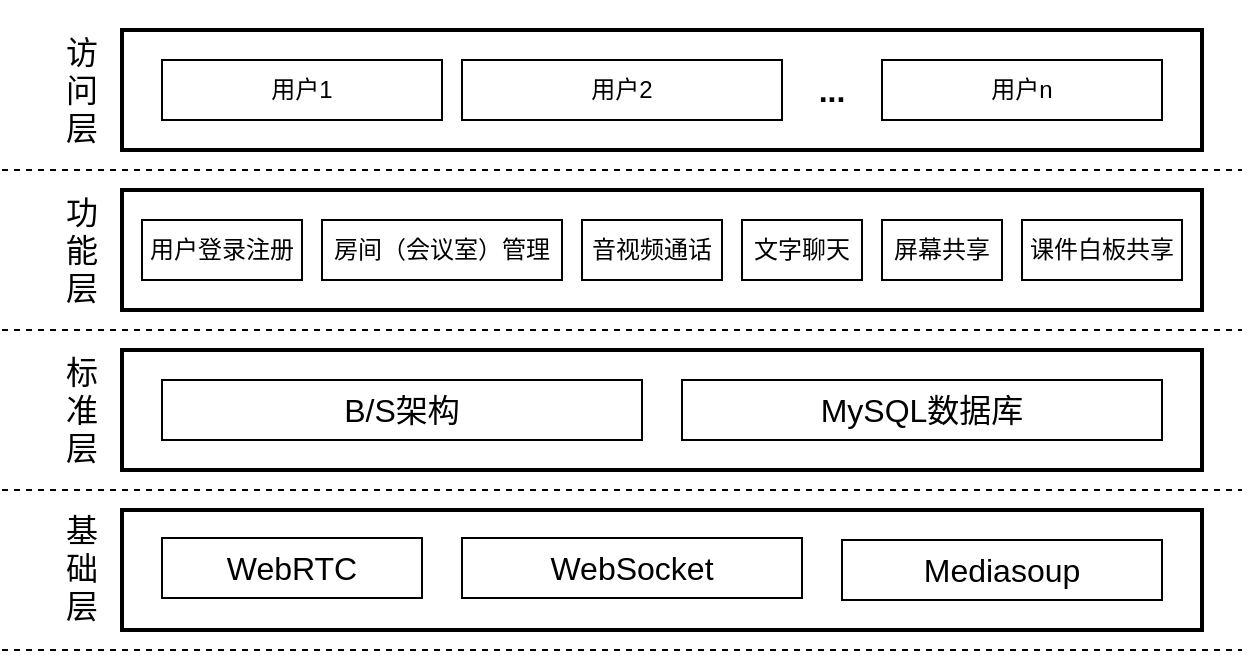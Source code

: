<mxfile version="17.4.5" type="github">
  <diagram id="xhODBFUpZj_WxAL9IYXZ" name="第 1 页">
    <mxGraphModel dx="1017" dy="744" grid="1" gridSize="10" guides="1" tooltips="1" connect="1" arrows="1" fold="1" page="1" pageScale="1" pageWidth="827" pageHeight="1169" math="0" shadow="0">
      <root>
        <mxCell id="0" />
        <mxCell id="1" parent="0" />
        <mxCell id="0_uTBRoLsjNADtsOIz4C-1" value="" style="rounded=0;whiteSpace=wrap;html=1;strokeWidth=2;" vertex="1" parent="1">
          <mxGeometry x="80" y="20" width="540" height="60" as="geometry" />
        </mxCell>
        <mxCell id="0_uTBRoLsjNADtsOIz4C-2" value="" style="endArrow=none;html=1;rounded=0;dashed=1;" edge="1" parent="1">
          <mxGeometry width="50" height="50" relative="1" as="geometry">
            <mxPoint x="20" y="90" as="sourcePoint" />
            <mxPoint x="640" y="90" as="targetPoint" />
          </mxGeometry>
        </mxCell>
        <mxCell id="0_uTBRoLsjNADtsOIz4C-3" value="用户1" style="rounded=0;whiteSpace=wrap;html=1;" vertex="1" parent="1">
          <mxGeometry x="100" y="35" width="140" height="30" as="geometry" />
        </mxCell>
        <mxCell id="0_uTBRoLsjNADtsOIz4C-4" value="用户2" style="rounded=0;whiteSpace=wrap;html=1;" vertex="1" parent="1">
          <mxGeometry x="250" y="35" width="160" height="30" as="geometry" />
        </mxCell>
        <mxCell id="0_uTBRoLsjNADtsOIz4C-5" value="用户n" style="rounded=0;whiteSpace=wrap;html=1;" vertex="1" parent="1">
          <mxGeometry x="460" y="35" width="140" height="30" as="geometry" />
        </mxCell>
        <mxCell id="0_uTBRoLsjNADtsOIz4C-6" value="&lt;b&gt;&lt;font style=&quot;font-size: 16px&quot;&gt;...&lt;/font&gt;&lt;/b&gt;" style="text;html=1;strokeColor=none;fillColor=none;align=center;verticalAlign=middle;whiteSpace=wrap;rounded=0;" vertex="1" parent="1">
          <mxGeometry x="405" y="35" width="60" height="30" as="geometry" />
        </mxCell>
        <mxCell id="0_uTBRoLsjNADtsOIz4C-7" value="访&lt;br&gt;问&lt;br&gt;层" style="text;html=1;strokeColor=none;fillColor=none;align=center;verticalAlign=middle;whiteSpace=wrap;rounded=0;fontSize=16;" vertex="1" parent="1">
          <mxGeometry x="30" y="5" width="60" height="90" as="geometry" />
        </mxCell>
        <mxCell id="0_uTBRoLsjNADtsOIz4C-8" value="功&lt;br&gt;能&lt;br&gt;层" style="text;html=1;strokeColor=none;fillColor=none;align=center;verticalAlign=middle;whiteSpace=wrap;rounded=0;fontSize=16;" vertex="1" parent="1">
          <mxGeometry x="30" y="85" width="60" height="90" as="geometry" />
        </mxCell>
        <mxCell id="0_uTBRoLsjNADtsOIz4C-9" value="" style="rounded=0;whiteSpace=wrap;html=1;fontSize=16;strokeWidth=2;" vertex="1" parent="1">
          <mxGeometry x="80" y="100" width="540" height="60" as="geometry" />
        </mxCell>
        <mxCell id="0_uTBRoLsjNADtsOIz4C-10" value="用户登录注册" style="rounded=0;whiteSpace=wrap;html=1;" vertex="1" parent="1">
          <mxGeometry x="90" y="115" width="80" height="30" as="geometry" />
        </mxCell>
        <mxCell id="0_uTBRoLsjNADtsOIz4C-11" value="房间（会议室）管理" style="rounded=0;whiteSpace=wrap;html=1;" vertex="1" parent="1">
          <mxGeometry x="180" y="115" width="120" height="30" as="geometry" />
        </mxCell>
        <mxCell id="0_uTBRoLsjNADtsOIz4C-12" value="音视频通话" style="rounded=0;whiteSpace=wrap;html=1;" vertex="1" parent="1">
          <mxGeometry x="310" y="115" width="70" height="30" as="geometry" />
        </mxCell>
        <mxCell id="0_uTBRoLsjNADtsOIz4C-13" value="" style="rounded=0;whiteSpace=wrap;html=1;fontSize=16;strokeWidth=2;" vertex="1" parent="1">
          <mxGeometry x="80" y="180" width="540" height="60" as="geometry" />
        </mxCell>
        <mxCell id="0_uTBRoLsjNADtsOIz4C-14" value="B/S架构" style="rounded=0;whiteSpace=wrap;html=1;fontSize=16;" vertex="1" parent="1">
          <mxGeometry x="100" y="195" width="240" height="30" as="geometry" />
        </mxCell>
        <mxCell id="0_uTBRoLsjNADtsOIz4C-15" value="MySQL数据库" style="rounded=0;whiteSpace=wrap;html=1;fontSize=16;" vertex="1" parent="1">
          <mxGeometry x="360" y="195" width="240" height="30" as="geometry" />
        </mxCell>
        <mxCell id="0_uTBRoLsjNADtsOIz4C-16" value="" style="endArrow=none;html=1;rounded=0;dashed=1;" edge="1" parent="1">
          <mxGeometry width="50" height="50" relative="1" as="geometry">
            <mxPoint x="20" y="170" as="sourcePoint" />
            <mxPoint x="640" y="170" as="targetPoint" />
          </mxGeometry>
        </mxCell>
        <mxCell id="0_uTBRoLsjNADtsOIz4C-17" value="" style="endArrow=none;html=1;rounded=0;dashed=1;" edge="1" parent="1">
          <mxGeometry width="50" height="50" relative="1" as="geometry">
            <mxPoint x="20" y="250" as="sourcePoint" />
            <mxPoint x="640" y="250" as="targetPoint" />
          </mxGeometry>
        </mxCell>
        <mxCell id="0_uTBRoLsjNADtsOIz4C-18" value="标&lt;br&gt;准&lt;br&gt;层" style="text;html=1;strokeColor=none;fillColor=none;align=center;verticalAlign=middle;whiteSpace=wrap;rounded=0;fontSize=16;" vertex="1" parent="1">
          <mxGeometry x="30" y="165" width="60" height="90" as="geometry" />
        </mxCell>
        <mxCell id="0_uTBRoLsjNADtsOIz4C-19" value="" style="rounded=0;whiteSpace=wrap;html=1;fontSize=16;strokeWidth=2;" vertex="1" parent="1">
          <mxGeometry x="80" y="260" width="540" height="60" as="geometry" />
        </mxCell>
        <mxCell id="0_uTBRoLsjNADtsOIz4C-20" value="WebRTC" style="rounded=0;whiteSpace=wrap;html=1;fontSize=16;" vertex="1" parent="1">
          <mxGeometry x="100" y="274" width="130" height="30" as="geometry" />
        </mxCell>
        <mxCell id="0_uTBRoLsjNADtsOIz4C-21" value="WebSocket" style="rounded=0;whiteSpace=wrap;html=1;fontSize=16;" vertex="1" parent="1">
          <mxGeometry x="250" y="274" width="170" height="30" as="geometry" />
        </mxCell>
        <mxCell id="0_uTBRoLsjNADtsOIz4C-22" value="Mediasoup" style="rounded=0;whiteSpace=wrap;html=1;fontSize=16;" vertex="1" parent="1">
          <mxGeometry x="440" y="275" width="160" height="30" as="geometry" />
        </mxCell>
        <mxCell id="0_uTBRoLsjNADtsOIz4C-23" value="" style="endArrow=none;html=1;rounded=0;dashed=1;" edge="1" parent="1">
          <mxGeometry width="50" height="50" relative="1" as="geometry">
            <mxPoint x="20" y="330" as="sourcePoint" />
            <mxPoint x="640" y="330" as="targetPoint" />
          </mxGeometry>
        </mxCell>
        <mxCell id="0_uTBRoLsjNADtsOIz4C-24" value="基&lt;br&gt;础&lt;br&gt;层" style="text;html=1;strokeColor=none;fillColor=none;align=center;verticalAlign=middle;whiteSpace=wrap;rounded=0;fontSize=16;" vertex="1" parent="1">
          <mxGeometry x="30" y="244" width="60" height="90" as="geometry" />
        </mxCell>
        <mxCell id="0_uTBRoLsjNADtsOIz4C-25" value="文字聊天" style="rounded=0;whiteSpace=wrap;html=1;" vertex="1" parent="1">
          <mxGeometry x="390" y="115" width="60" height="30" as="geometry" />
        </mxCell>
        <mxCell id="0_uTBRoLsjNADtsOIz4C-26" value="屏幕共享" style="rounded=0;whiteSpace=wrap;html=1;" vertex="1" parent="1">
          <mxGeometry x="460" y="115" width="60" height="30" as="geometry" />
        </mxCell>
        <mxCell id="0_uTBRoLsjNADtsOIz4C-27" value="课件白板共享" style="rounded=0;whiteSpace=wrap;html=1;" vertex="1" parent="1">
          <mxGeometry x="530" y="115" width="80" height="30" as="geometry" />
        </mxCell>
      </root>
    </mxGraphModel>
  </diagram>
</mxfile>
